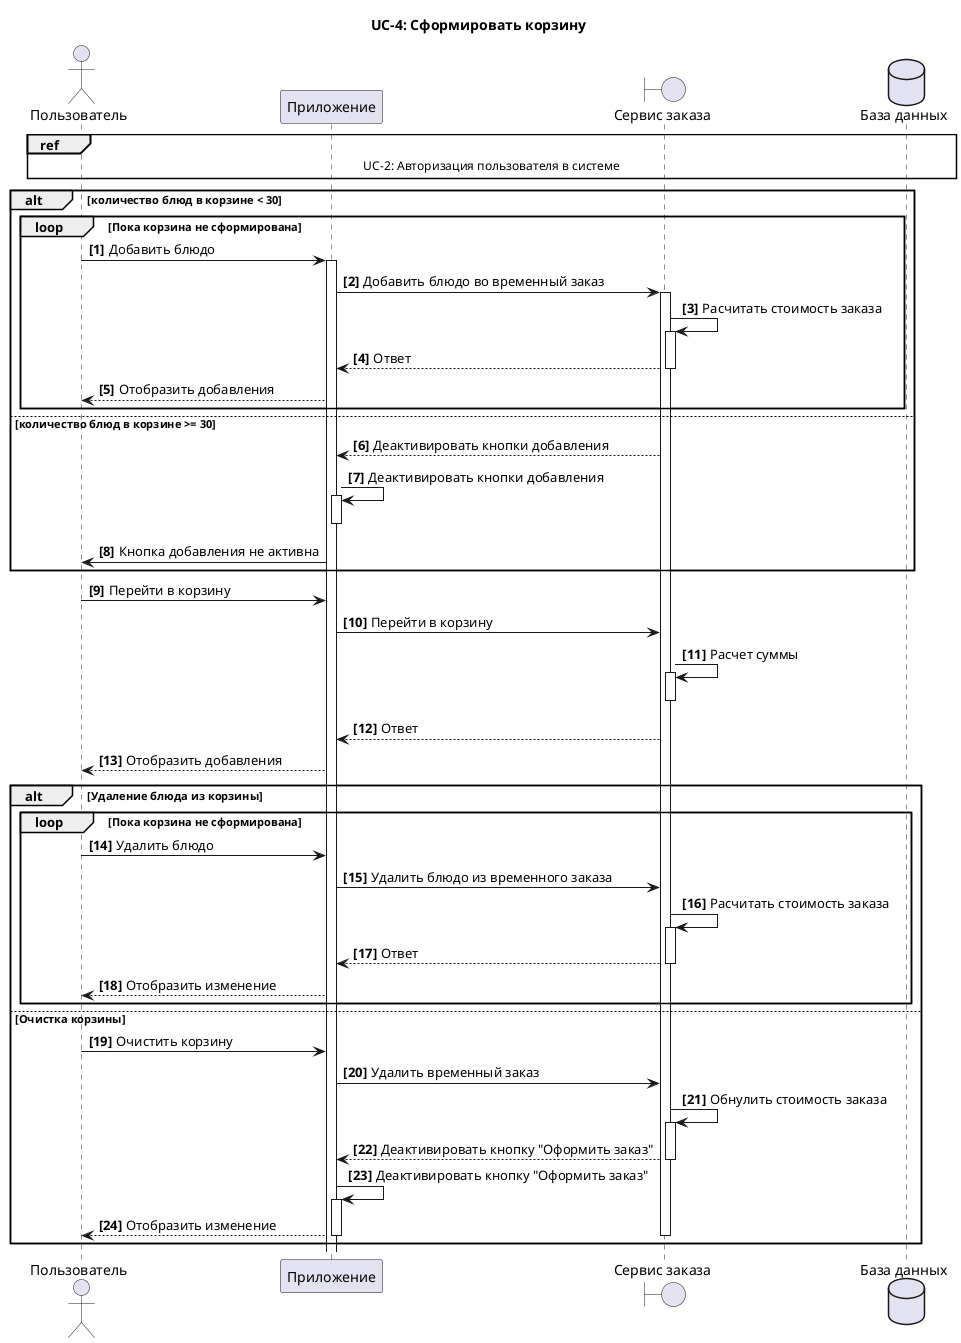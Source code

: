 @startuml
title UC-4: Сформировать корзину
actor "Пользователь" as U 
participant  "Приложение" as A 
boundary "Сервис заказа" as S
dataBase "База данных" as DB 
autonumber "<b>[0]"  

ref over U,A,S,DB
UC-2: Авторизация пользователя в системе
end ref

alt количество блюд в корзине < 30
loop Пока корзина не сформирована 
U->A++: Добавить блюдо 
A->S++: Добавить блюдо во временный заказ
S->S++: Расчитать стоимость заказа
S-->A--:Ответ
A-->U: Отобразить добавления
end
else количество блюд в корзине >= 30
S-->A:Деактивировать кнопки добавления
A->A++: Деактивировать кнопки добавления
A--
A->U: Кнопка добавления не активна
end

U->A: Перейти в корзину 
A->S: Перейти в корзину
S->S++: Расчет суммы 
S--
S-->A:Ответ
A-->U: Отобразить добавления
alt Удаление блюда из корзины
loop Пока корзина не сформирована 
U->A: Удалить блюдо 
A->S: Удалить блюдо из временного заказа
S->S++: Расчитать стоимость заказа
S-->A--:Ответ
A-->U: Отобразить изменение
end
else  Очистка корзины
U->A: Очистить корзину 
A->S: Удалить временный заказ
S->S++: Обнулить стоимость заказа
S-->A--: Деактивировать кнопку "Оформить заказ"
A->A++: Деактивировать кнопку "Оформить заказ"
A-->U: Отобразить изменение
A--
S--
end

@enduml
